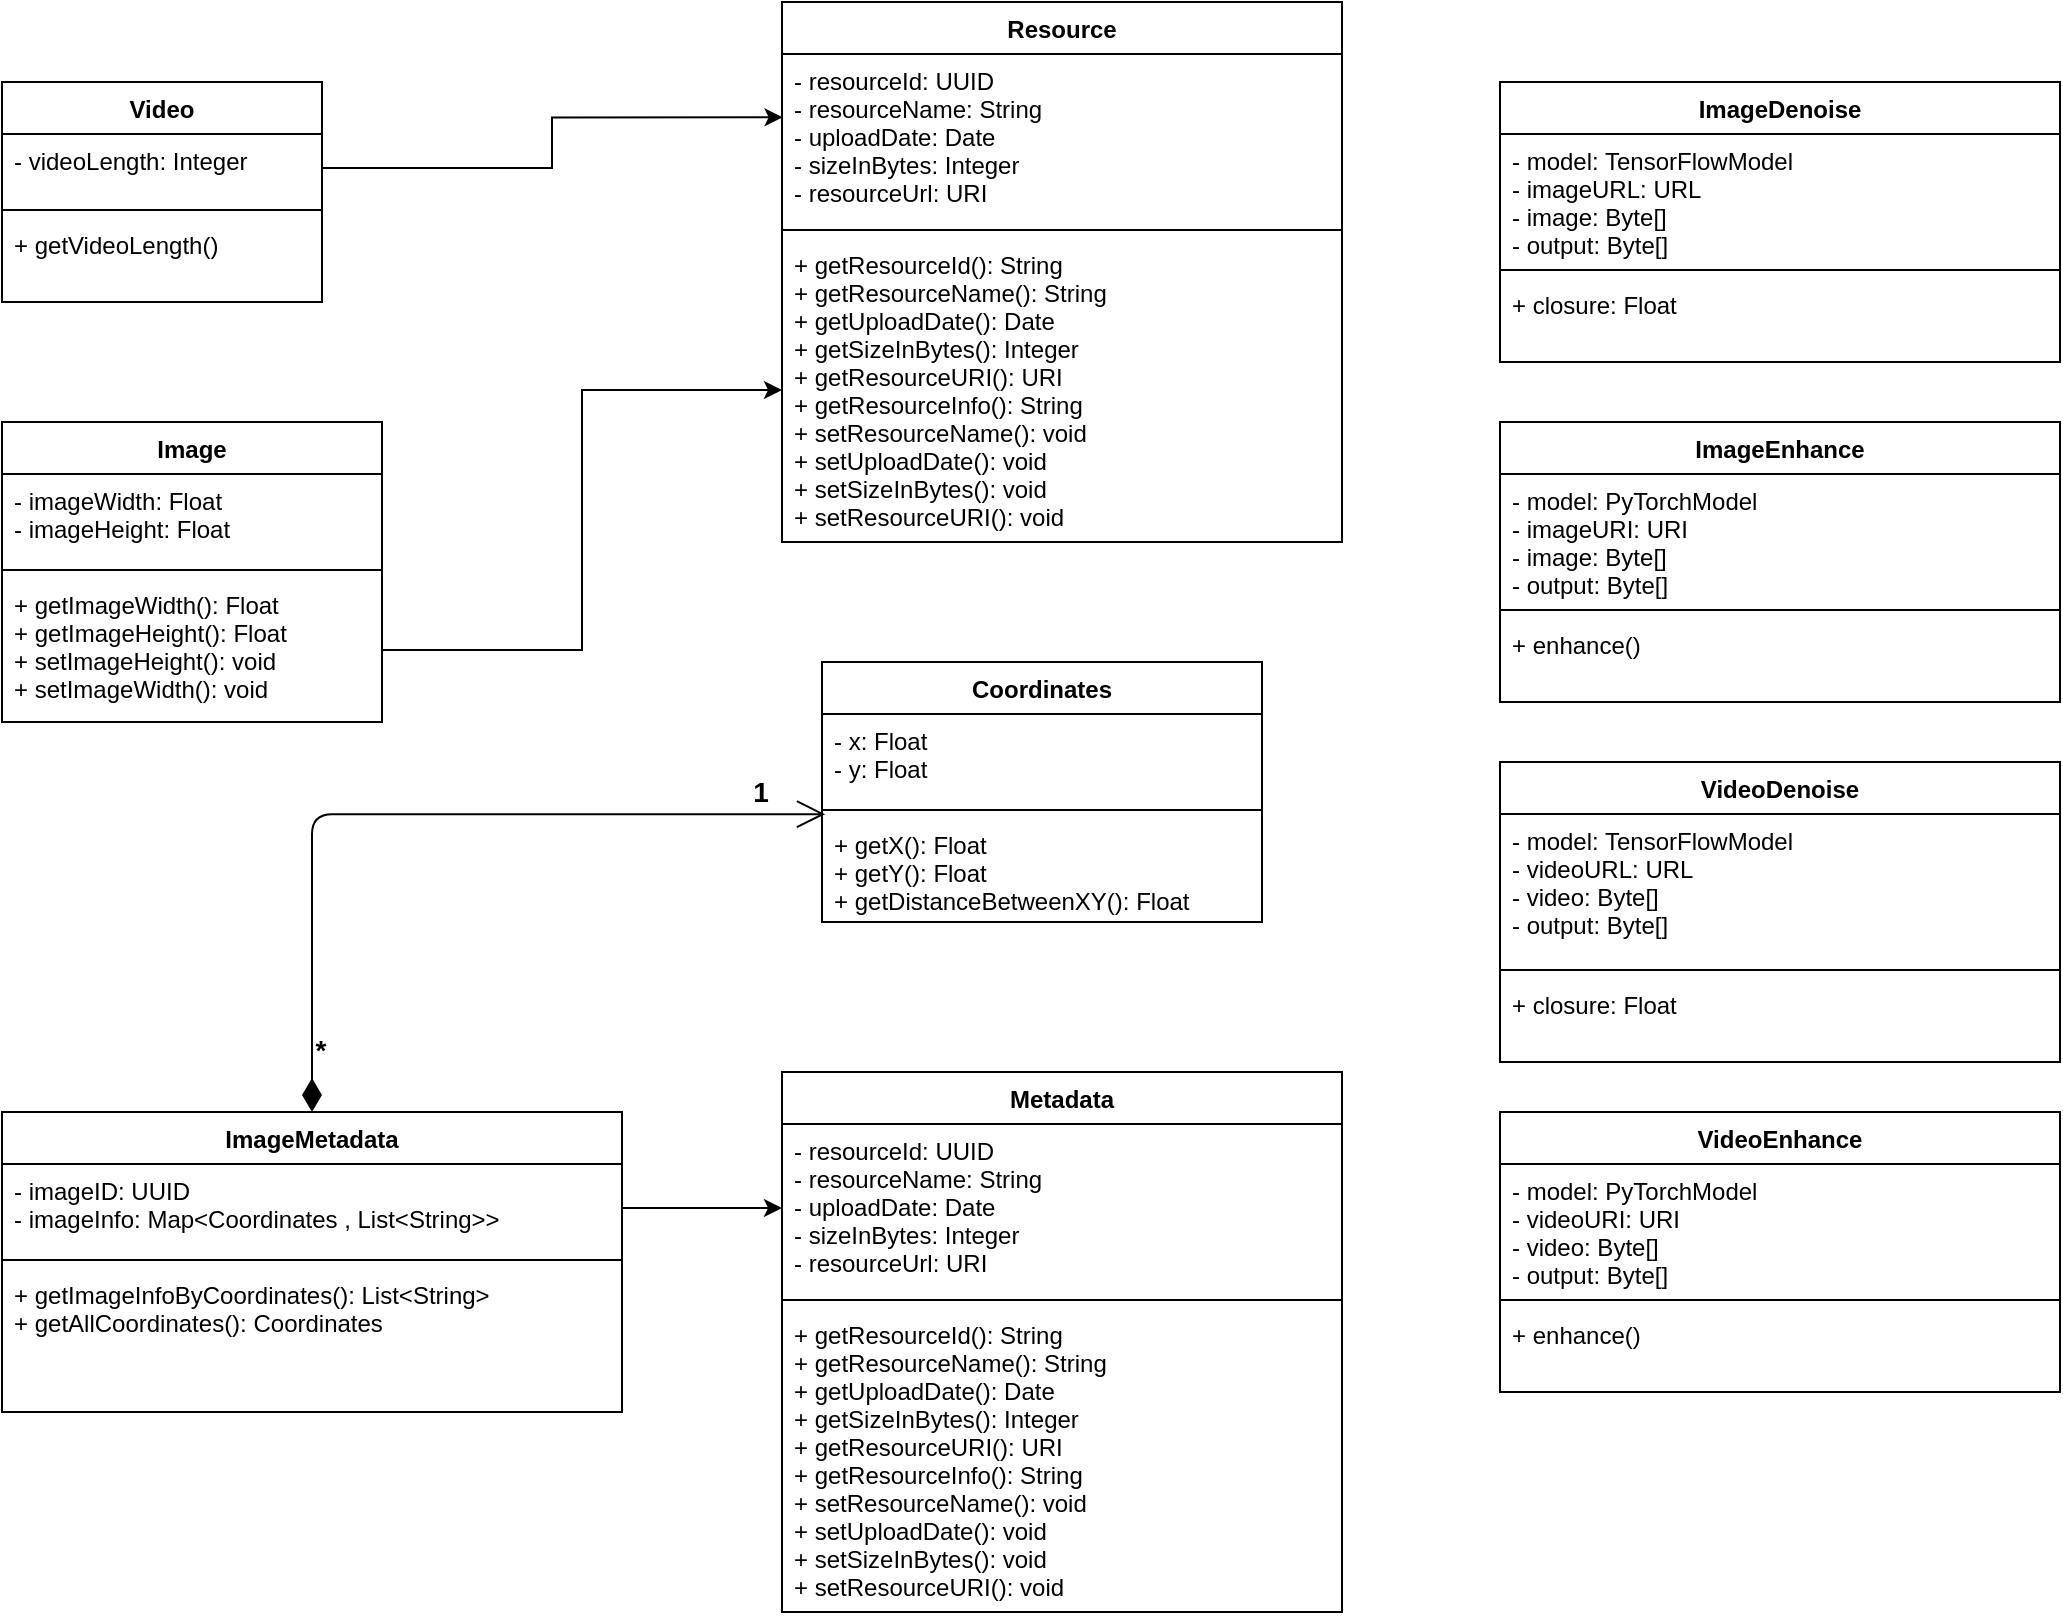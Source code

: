 <mxfile version="14.5.1" type="github">
  <diagram id="_sDNrL10AUSJifHvgnsC" name="Page-1">
    <mxGraphModel dx="1673" dy="980" grid="1" gridSize="10" guides="1" tooltips="1" connect="1" arrows="1" fold="1" page="1" pageScale="1" pageWidth="827" pageHeight="1169" math="0" shadow="0">
      <root>
        <mxCell id="0" />
        <mxCell id="1" parent="0" />
        <mxCell id="vhNg0i442V6qFYGz1hZX-9" style="edgeStyle=orthogonalEdgeStyle;rounded=0;orthogonalLoop=1;jettySize=auto;html=1;" parent="1" source="-dmqIPmsJhzEoFDKgp8E-4" target="vhNg0i442V6qFYGz1hZX-8" edge="1">
          <mxGeometry relative="1" as="geometry" />
        </mxCell>
        <mxCell id="-dmqIPmsJhzEoFDKgp8E-1" value="Image" style="swimlane;fontStyle=1;align=center;verticalAlign=top;childLayout=stackLayout;horizontal=1;startSize=26;horizontalStack=0;resizeParent=1;resizeParentMax=0;resizeLast=0;collapsible=1;marginBottom=0;" parent="1" vertex="1">
          <mxGeometry x="78" y="330" width="190" height="150" as="geometry" />
        </mxCell>
        <mxCell id="-dmqIPmsJhzEoFDKgp8E-2" value="- imageWidth: Float&#xa;- imageHeight: Float&#xa;" style="text;strokeColor=none;fillColor=none;align=left;verticalAlign=top;spacingLeft=4;spacingRight=4;overflow=hidden;rotatable=0;points=[[0,0.5],[1,0.5]];portConstraint=eastwest;" parent="-dmqIPmsJhzEoFDKgp8E-1" vertex="1">
          <mxGeometry y="26" width="190" height="44" as="geometry" />
        </mxCell>
        <mxCell id="-dmqIPmsJhzEoFDKgp8E-3" value="" style="line;strokeWidth=1;fillColor=none;align=left;verticalAlign=middle;spacingTop=-1;spacingLeft=3;spacingRight=3;rotatable=0;labelPosition=right;points=[];portConstraint=eastwest;" parent="-dmqIPmsJhzEoFDKgp8E-1" vertex="1">
          <mxGeometry y="70" width="190" height="8" as="geometry" />
        </mxCell>
        <mxCell id="-dmqIPmsJhzEoFDKgp8E-4" value="+ getImageWidth(): Float&#xa;+ getImageHeight(): Float&#xa;+ setImageHeight(): void&#xa;+ setImageWidth(): void" style="text;strokeColor=none;fillColor=none;align=left;verticalAlign=top;spacingLeft=4;spacingRight=4;overflow=hidden;rotatable=0;points=[[0,0.5],[1,0.5]];portConstraint=eastwest;" parent="-dmqIPmsJhzEoFDKgp8E-1" vertex="1">
          <mxGeometry y="78" width="190" height="72" as="geometry" />
        </mxCell>
        <mxCell id="vhNg0i442V6qFYGz1hZX-10" style="edgeStyle=orthogonalEdgeStyle;rounded=0;orthogonalLoop=1;jettySize=auto;html=1;entryX=0.001;entryY=0.377;entryDx=0;entryDy=0;entryPerimeter=0;exitX=1;exitY=0.5;exitDx=0;exitDy=0;" parent="1" source="vhNg0i442V6qFYGz1hZX-2" target="vhNg0i442V6qFYGz1hZX-6" edge="1">
          <mxGeometry relative="1" as="geometry">
            <mxPoint x="482" y="300" as="targetPoint" />
          </mxGeometry>
        </mxCell>
        <mxCell id="vhNg0i442V6qFYGz1hZX-1" value="Video" style="swimlane;fontStyle=1;align=center;verticalAlign=top;childLayout=stackLayout;horizontal=1;startSize=26;horizontalStack=0;resizeParent=1;resizeParentMax=0;resizeLast=0;collapsible=1;marginBottom=0;" parent="1" vertex="1">
          <mxGeometry x="78" y="160" width="160" height="110" as="geometry" />
        </mxCell>
        <mxCell id="vhNg0i442V6qFYGz1hZX-2" value="- videoLength: Integer&#xa;" style="text;strokeColor=none;fillColor=none;align=left;verticalAlign=top;spacingLeft=4;spacingRight=4;overflow=hidden;rotatable=0;points=[[0,0.5],[1,0.5]];portConstraint=eastwest;" parent="vhNg0i442V6qFYGz1hZX-1" vertex="1">
          <mxGeometry y="26" width="160" height="34" as="geometry" />
        </mxCell>
        <mxCell id="vhNg0i442V6qFYGz1hZX-3" value="" style="line;strokeWidth=1;fillColor=none;align=left;verticalAlign=middle;spacingTop=-1;spacingLeft=3;spacingRight=3;rotatable=0;labelPosition=right;points=[];portConstraint=eastwest;" parent="vhNg0i442V6qFYGz1hZX-1" vertex="1">
          <mxGeometry y="60" width="160" height="8" as="geometry" />
        </mxCell>
        <mxCell id="vhNg0i442V6qFYGz1hZX-4" value="+ getVideoLength()&#xa;" style="text;strokeColor=none;fillColor=none;align=left;verticalAlign=top;spacingLeft=4;spacingRight=4;overflow=hidden;rotatable=0;points=[[0,0.5],[1,0.5]];portConstraint=eastwest;" parent="vhNg0i442V6qFYGz1hZX-1" vertex="1">
          <mxGeometry y="68" width="160" height="42" as="geometry" />
        </mxCell>
        <mxCell id="vhNg0i442V6qFYGz1hZX-5" value="Resource" style="swimlane;fontStyle=1;align=center;verticalAlign=top;childLayout=stackLayout;horizontal=1;startSize=26;horizontalStack=0;resizeParent=1;resizeParentMax=0;resizeLast=0;collapsible=1;marginBottom=0;" parent="1" vertex="1">
          <mxGeometry x="468" y="120" width="280" height="270" as="geometry" />
        </mxCell>
        <mxCell id="vhNg0i442V6qFYGz1hZX-6" value="- resourceId: UUID&#xa;- resourceName: String&#xa;- uploadDate: Date&#xa;- sizeInBytes: Integer&#xa;- resourceUrl: URI" style="text;strokeColor=none;fillColor=none;align=left;verticalAlign=top;spacingLeft=4;spacingRight=4;overflow=hidden;rotatable=0;points=[[0,0.5],[1,0.5]];portConstraint=eastwest;" parent="vhNg0i442V6qFYGz1hZX-5" vertex="1">
          <mxGeometry y="26" width="280" height="84" as="geometry" />
        </mxCell>
        <mxCell id="vhNg0i442V6qFYGz1hZX-7" value="" style="line;strokeWidth=1;fillColor=none;align=left;verticalAlign=middle;spacingTop=-1;spacingLeft=3;spacingRight=3;rotatable=0;labelPosition=right;points=[];portConstraint=eastwest;" parent="vhNg0i442V6qFYGz1hZX-5" vertex="1">
          <mxGeometry y="110" width="280" height="8" as="geometry" />
        </mxCell>
        <mxCell id="vhNg0i442V6qFYGz1hZX-8" value="+ getResourceId(): String&#xa;+ getResourceName(): String&#xa;+ getUploadDate(): Date&#xa;+ getSizeInBytes(): Integer&#xa;+ getResourceURI(): URI&#xa;+ getResourceInfo(): String&#xa;+ setResourceName(): void&#xa;+ setUploadDate(): void&#xa;+ setSizeInBytes(): void&#xa;+ setResourceURI(): void&#xa;" style="text;strokeColor=none;fillColor=none;align=left;verticalAlign=top;spacingLeft=4;spacingRight=4;overflow=hidden;rotatable=0;points=[[0,0.5],[1,0.5]];portConstraint=eastwest;" parent="vhNg0i442V6qFYGz1hZX-5" vertex="1">
          <mxGeometry y="118" width="280" height="152" as="geometry" />
        </mxCell>
        <mxCell id="vhNg0i442V6qFYGz1hZX-11" style="edgeStyle=orthogonalEdgeStyle;rounded=0;orthogonalLoop=1;jettySize=auto;html=1;exitX=1;exitY=0.5;exitDx=0;exitDy=0;entryX=0;entryY=0.5;entryDx=0;entryDy=0;" parent="1" source="vhNg0i442V6qFYGz1hZX-13" target="vhNg0i442V6qFYGz1hZX-22" edge="1">
          <mxGeometry relative="1" as="geometry" />
        </mxCell>
        <mxCell id="vhNg0i442V6qFYGz1hZX-12" value="ImageMetadata" style="swimlane;fontStyle=1;align=center;verticalAlign=top;childLayout=stackLayout;horizontal=1;startSize=26;horizontalStack=0;resizeParent=1;resizeParentMax=0;resizeLast=0;collapsible=1;marginBottom=0;" parent="1" vertex="1">
          <mxGeometry x="78" y="675" width="310" height="150" as="geometry" />
        </mxCell>
        <mxCell id="vhNg0i442V6qFYGz1hZX-13" value="- imageID: UUID&#xa;- imageInfo: Map&lt;Coordinates , List&lt;String&gt;&gt;" style="text;strokeColor=none;fillColor=none;align=left;verticalAlign=top;spacingLeft=4;spacingRight=4;overflow=hidden;rotatable=0;points=[[0,0.5],[1,0.5]];portConstraint=eastwest;" parent="vhNg0i442V6qFYGz1hZX-12" vertex="1">
          <mxGeometry y="26" width="310" height="44" as="geometry" />
        </mxCell>
        <mxCell id="vhNg0i442V6qFYGz1hZX-14" value="" style="line;strokeWidth=1;fillColor=none;align=left;verticalAlign=middle;spacingTop=-1;spacingLeft=3;spacingRight=3;rotatable=0;labelPosition=right;points=[];portConstraint=eastwest;" parent="vhNg0i442V6qFYGz1hZX-12" vertex="1">
          <mxGeometry y="70" width="310" height="8" as="geometry" />
        </mxCell>
        <mxCell id="vhNg0i442V6qFYGz1hZX-15" value="+ getImageInfoByCoordinates(): List&lt;String&gt;&#xa;+ getAllCoordinates(): Coordinates&#xa;" style="text;strokeColor=none;fillColor=none;align=left;verticalAlign=top;spacingLeft=4;spacingRight=4;overflow=hidden;rotatable=0;points=[[0,0.5],[1,0.5]];portConstraint=eastwest;" parent="vhNg0i442V6qFYGz1hZX-12" vertex="1">
          <mxGeometry y="78" width="310" height="72" as="geometry" />
        </mxCell>
        <mxCell id="vhNg0i442V6qFYGz1hZX-21" value="Metadata" style="swimlane;fontStyle=1;align=center;verticalAlign=top;childLayout=stackLayout;horizontal=1;startSize=26;horizontalStack=0;resizeParent=1;resizeParentMax=0;resizeLast=0;collapsible=1;marginBottom=0;" parent="1" vertex="1">
          <mxGeometry x="468" y="655" width="280" height="270" as="geometry" />
        </mxCell>
        <mxCell id="vhNg0i442V6qFYGz1hZX-22" value="- resourceId: UUID&#xa;- resourceName: String&#xa;- uploadDate: Date&#xa;- sizeInBytes: Integer&#xa;- resourceUrl: URI" style="text;strokeColor=none;fillColor=none;align=left;verticalAlign=top;spacingLeft=4;spacingRight=4;overflow=hidden;rotatable=0;points=[[0,0.5],[1,0.5]];portConstraint=eastwest;" parent="vhNg0i442V6qFYGz1hZX-21" vertex="1">
          <mxGeometry y="26" width="280" height="84" as="geometry" />
        </mxCell>
        <mxCell id="vhNg0i442V6qFYGz1hZX-23" value="" style="line;strokeWidth=1;fillColor=none;align=left;verticalAlign=middle;spacingTop=-1;spacingLeft=3;spacingRight=3;rotatable=0;labelPosition=right;points=[];portConstraint=eastwest;" parent="vhNg0i442V6qFYGz1hZX-21" vertex="1">
          <mxGeometry y="110" width="280" height="8" as="geometry" />
        </mxCell>
        <mxCell id="vhNg0i442V6qFYGz1hZX-24" value="+ getResourceId(): String&#xa;+ getResourceName(): String&#xa;+ getUploadDate(): Date&#xa;+ getSizeInBytes(): Integer&#xa;+ getResourceURI(): URI&#xa;+ getResourceInfo(): String&#xa;+ setResourceName(): void&#xa;+ setUploadDate(): void&#xa;+ setSizeInBytes(): void&#xa;+ setResourceURI(): void&#xa;" style="text;strokeColor=none;fillColor=none;align=left;verticalAlign=top;spacingLeft=4;spacingRight=4;overflow=hidden;rotatable=0;points=[[0,0.5],[1,0.5]];portConstraint=eastwest;" parent="vhNg0i442V6qFYGz1hZX-21" vertex="1">
          <mxGeometry y="118" width="280" height="152" as="geometry" />
        </mxCell>
        <mxCell id="vhNg0i442V6qFYGz1hZX-25" value="Coordinates" style="swimlane;fontStyle=1;align=center;verticalAlign=top;childLayout=stackLayout;horizontal=1;startSize=26;horizontalStack=0;resizeParent=1;resizeParentMax=0;resizeLast=0;collapsible=1;marginBottom=0;" parent="1" vertex="1">
          <mxGeometry x="488" y="450" width="220" height="130" as="geometry" />
        </mxCell>
        <mxCell id="vhNg0i442V6qFYGz1hZX-26" value="- x: Float&#xa;- y: Float" style="text;strokeColor=none;fillColor=none;align=left;verticalAlign=top;spacingLeft=4;spacingRight=4;overflow=hidden;rotatable=0;points=[[0,0.5],[1,0.5]];portConstraint=eastwest;" parent="vhNg0i442V6qFYGz1hZX-25" vertex="1">
          <mxGeometry y="26" width="220" height="44" as="geometry" />
        </mxCell>
        <mxCell id="vhNg0i442V6qFYGz1hZX-27" value="" style="line;strokeWidth=1;fillColor=none;align=left;verticalAlign=middle;spacingTop=-1;spacingLeft=3;spacingRight=3;rotatable=0;labelPosition=right;points=[];portConstraint=eastwest;" parent="vhNg0i442V6qFYGz1hZX-25" vertex="1">
          <mxGeometry y="70" width="220" height="8" as="geometry" />
        </mxCell>
        <mxCell id="vhNg0i442V6qFYGz1hZX-28" value="+ getX(): Float&#xa;+ getY(): Float&#xa;+ getDistanceBetweenXY(): Float" style="text;strokeColor=none;fillColor=none;align=left;verticalAlign=top;spacingLeft=4;spacingRight=4;overflow=hidden;rotatable=0;points=[[0,0.5],[1,0.5]];portConstraint=eastwest;" parent="vhNg0i442V6qFYGz1hZX-25" vertex="1">
          <mxGeometry y="78" width="220" height="52" as="geometry" />
        </mxCell>
        <mxCell id="vhNg0i442V6qFYGz1hZX-32" value="" style="endArrow=open;html=1;endSize=12;startArrow=diamondThin;startSize=14;startFill=1;edgeStyle=orthogonalEdgeStyle;align=left;verticalAlign=bottom;entryX=0.007;entryY=-0.037;entryDx=0;entryDy=0;entryPerimeter=0;exitX=0.5;exitY=0;exitDx=0;exitDy=0;" parent="1" source="vhNg0i442V6qFYGz1hZX-12" target="vhNg0i442V6qFYGz1hZX-28" edge="1">
          <mxGeometry x="-0.814" y="-5" relative="1" as="geometry">
            <mxPoint x="-67" y="544.58" as="sourcePoint" />
            <mxPoint x="93" y="544.58" as="targetPoint" />
            <mxPoint as="offset" />
          </mxGeometry>
        </mxCell>
        <mxCell id="vhNg0i442V6qFYGz1hZX-35" value="*" style="edgeLabel;html=1;align=center;verticalAlign=middle;resizable=0;points=[];fontStyle=1;fontSize=14;" parent="vhNg0i442V6qFYGz1hZX-32" vertex="1" connectable="0">
          <mxGeometry x="-0.847" y="-4" relative="1" as="geometry">
            <mxPoint as="offset" />
          </mxGeometry>
        </mxCell>
        <mxCell id="vhNg0i442V6qFYGz1hZX-37" value="1" style="edgeLabel;html=1;align=center;verticalAlign=middle;resizable=0;points=[];fontSize=14;fontStyle=1" parent="vhNg0i442V6qFYGz1hZX-32" vertex="1" connectable="0">
          <mxGeometry x="0.838" y="-2" relative="1" as="geometry">
            <mxPoint y="-13.08" as="offset" />
          </mxGeometry>
        </mxCell>
        <mxCell id="tw9T6ADUOoUsZ96tvRmp-1" value="ImageDenoise" style="swimlane;fontStyle=1;align=center;verticalAlign=top;childLayout=stackLayout;horizontal=1;startSize=26;horizontalStack=0;resizeParent=1;resizeParentMax=0;resizeLast=0;collapsible=1;marginBottom=0;" vertex="1" parent="1">
          <mxGeometry x="827" y="160" width="280" height="140" as="geometry" />
        </mxCell>
        <mxCell id="tw9T6ADUOoUsZ96tvRmp-2" value="- model: TensorFlowModel&#xa;- imageURL: URL&#xa;- image: Byte[]&#xa;- output: Byte[]" style="text;strokeColor=none;fillColor=none;align=left;verticalAlign=top;spacingLeft=4;spacingRight=4;overflow=hidden;rotatable=0;points=[[0,0.5],[1,0.5]];portConstraint=eastwest;" vertex="1" parent="tw9T6ADUOoUsZ96tvRmp-1">
          <mxGeometry y="26" width="280" height="64" as="geometry" />
        </mxCell>
        <mxCell id="tw9T6ADUOoUsZ96tvRmp-3" value="" style="line;strokeWidth=1;fillColor=none;align=left;verticalAlign=middle;spacingTop=-1;spacingLeft=3;spacingRight=3;rotatable=0;labelPosition=right;points=[];portConstraint=eastwest;" vertex="1" parent="tw9T6ADUOoUsZ96tvRmp-1">
          <mxGeometry y="90" width="280" height="8" as="geometry" />
        </mxCell>
        <mxCell id="tw9T6ADUOoUsZ96tvRmp-4" value="+ closure: Float" style="text;strokeColor=none;fillColor=none;align=left;verticalAlign=top;spacingLeft=4;spacingRight=4;overflow=hidden;rotatable=0;points=[[0,0.5],[1,0.5]];portConstraint=eastwest;" vertex="1" parent="tw9T6ADUOoUsZ96tvRmp-1">
          <mxGeometry y="98" width="280" height="42" as="geometry" />
        </mxCell>
        <mxCell id="tw9T6ADUOoUsZ96tvRmp-5" value="ImageEnhance" style="swimlane;fontStyle=1;align=center;verticalAlign=top;childLayout=stackLayout;horizontal=1;startSize=26;horizontalStack=0;resizeParent=1;resizeParentMax=0;resizeLast=0;collapsible=1;marginBottom=0;" vertex="1" parent="1">
          <mxGeometry x="827" y="330" width="280" height="140" as="geometry" />
        </mxCell>
        <mxCell id="tw9T6ADUOoUsZ96tvRmp-6" value="- model: PyTorchModel&#xa;- imageURI: URI&#xa;- image: Byte[]&#xa;- output: Byte[]&#xa;" style="text;strokeColor=none;fillColor=none;align=left;verticalAlign=top;spacingLeft=4;spacingRight=4;overflow=hidden;rotatable=0;points=[[0,0.5],[1,0.5]];portConstraint=eastwest;" vertex="1" parent="tw9T6ADUOoUsZ96tvRmp-5">
          <mxGeometry y="26" width="280" height="64" as="geometry" />
        </mxCell>
        <mxCell id="tw9T6ADUOoUsZ96tvRmp-7" value="" style="line;strokeWidth=1;fillColor=none;align=left;verticalAlign=middle;spacingTop=-1;spacingLeft=3;spacingRight=3;rotatable=0;labelPosition=right;points=[];portConstraint=eastwest;" vertex="1" parent="tw9T6ADUOoUsZ96tvRmp-5">
          <mxGeometry y="90" width="280" height="8" as="geometry" />
        </mxCell>
        <mxCell id="tw9T6ADUOoUsZ96tvRmp-8" value="+ enhance()" style="text;strokeColor=none;fillColor=none;align=left;verticalAlign=top;spacingLeft=4;spacingRight=4;overflow=hidden;rotatable=0;points=[[0,0.5],[1,0.5]];portConstraint=eastwest;" vertex="1" parent="tw9T6ADUOoUsZ96tvRmp-5">
          <mxGeometry y="98" width="280" height="42" as="geometry" />
        </mxCell>
        <mxCell id="tw9T6ADUOoUsZ96tvRmp-9" value="VideoDenoise" style="swimlane;fontStyle=1;align=center;verticalAlign=top;childLayout=stackLayout;horizontal=1;startSize=26;horizontalStack=0;resizeParent=1;resizeParentMax=0;resizeLast=0;collapsible=1;marginBottom=0;" vertex="1" parent="1">
          <mxGeometry x="827" y="500" width="280" height="150" as="geometry" />
        </mxCell>
        <mxCell id="tw9T6ADUOoUsZ96tvRmp-10" value="- model: TensorFlowModel&#xa;- videoURL: URL&#xa;- video: Byte[]&#xa;- output: Byte[]" style="text;strokeColor=none;fillColor=none;align=left;verticalAlign=top;spacingLeft=4;spacingRight=4;overflow=hidden;rotatable=0;points=[[0,0.5],[1,0.5]];portConstraint=eastwest;" vertex="1" parent="tw9T6ADUOoUsZ96tvRmp-9">
          <mxGeometry y="26" width="280" height="74" as="geometry" />
        </mxCell>
        <mxCell id="tw9T6ADUOoUsZ96tvRmp-11" value="" style="line;strokeWidth=1;fillColor=none;align=left;verticalAlign=middle;spacingTop=-1;spacingLeft=3;spacingRight=3;rotatable=0;labelPosition=right;points=[];portConstraint=eastwest;" vertex="1" parent="tw9T6ADUOoUsZ96tvRmp-9">
          <mxGeometry y="100" width="280" height="8" as="geometry" />
        </mxCell>
        <mxCell id="tw9T6ADUOoUsZ96tvRmp-12" value="+ closure: Float" style="text;strokeColor=none;fillColor=none;align=left;verticalAlign=top;spacingLeft=4;spacingRight=4;overflow=hidden;rotatable=0;points=[[0,0.5],[1,0.5]];portConstraint=eastwest;" vertex="1" parent="tw9T6ADUOoUsZ96tvRmp-9">
          <mxGeometry y="108" width="280" height="42" as="geometry" />
        </mxCell>
        <mxCell id="tw9T6ADUOoUsZ96tvRmp-13" value="VideoEnhance" style="swimlane;fontStyle=1;align=center;verticalAlign=top;childLayout=stackLayout;horizontal=1;startSize=26;horizontalStack=0;resizeParent=1;resizeParentMax=0;resizeLast=0;collapsible=1;marginBottom=0;" vertex="1" parent="1">
          <mxGeometry x="827" y="675" width="280" height="140" as="geometry" />
        </mxCell>
        <mxCell id="tw9T6ADUOoUsZ96tvRmp-14" value="- model: PyTorchModel&#xa;- videoURI: URI&#xa;- video: Byte[]&#xa;- output: Byte[]&#xa;" style="text;strokeColor=none;fillColor=none;align=left;verticalAlign=top;spacingLeft=4;spacingRight=4;overflow=hidden;rotatable=0;points=[[0,0.5],[1,0.5]];portConstraint=eastwest;" vertex="1" parent="tw9T6ADUOoUsZ96tvRmp-13">
          <mxGeometry y="26" width="280" height="64" as="geometry" />
        </mxCell>
        <mxCell id="tw9T6ADUOoUsZ96tvRmp-15" value="" style="line;strokeWidth=1;fillColor=none;align=left;verticalAlign=middle;spacingTop=-1;spacingLeft=3;spacingRight=3;rotatable=0;labelPosition=right;points=[];portConstraint=eastwest;" vertex="1" parent="tw9T6ADUOoUsZ96tvRmp-13">
          <mxGeometry y="90" width="280" height="8" as="geometry" />
        </mxCell>
        <mxCell id="tw9T6ADUOoUsZ96tvRmp-16" value="+ enhance()" style="text;strokeColor=none;fillColor=none;align=left;verticalAlign=top;spacingLeft=4;spacingRight=4;overflow=hidden;rotatable=0;points=[[0,0.5],[1,0.5]];portConstraint=eastwest;" vertex="1" parent="tw9T6ADUOoUsZ96tvRmp-13">
          <mxGeometry y="98" width="280" height="42" as="geometry" />
        </mxCell>
      </root>
    </mxGraphModel>
  </diagram>
</mxfile>
